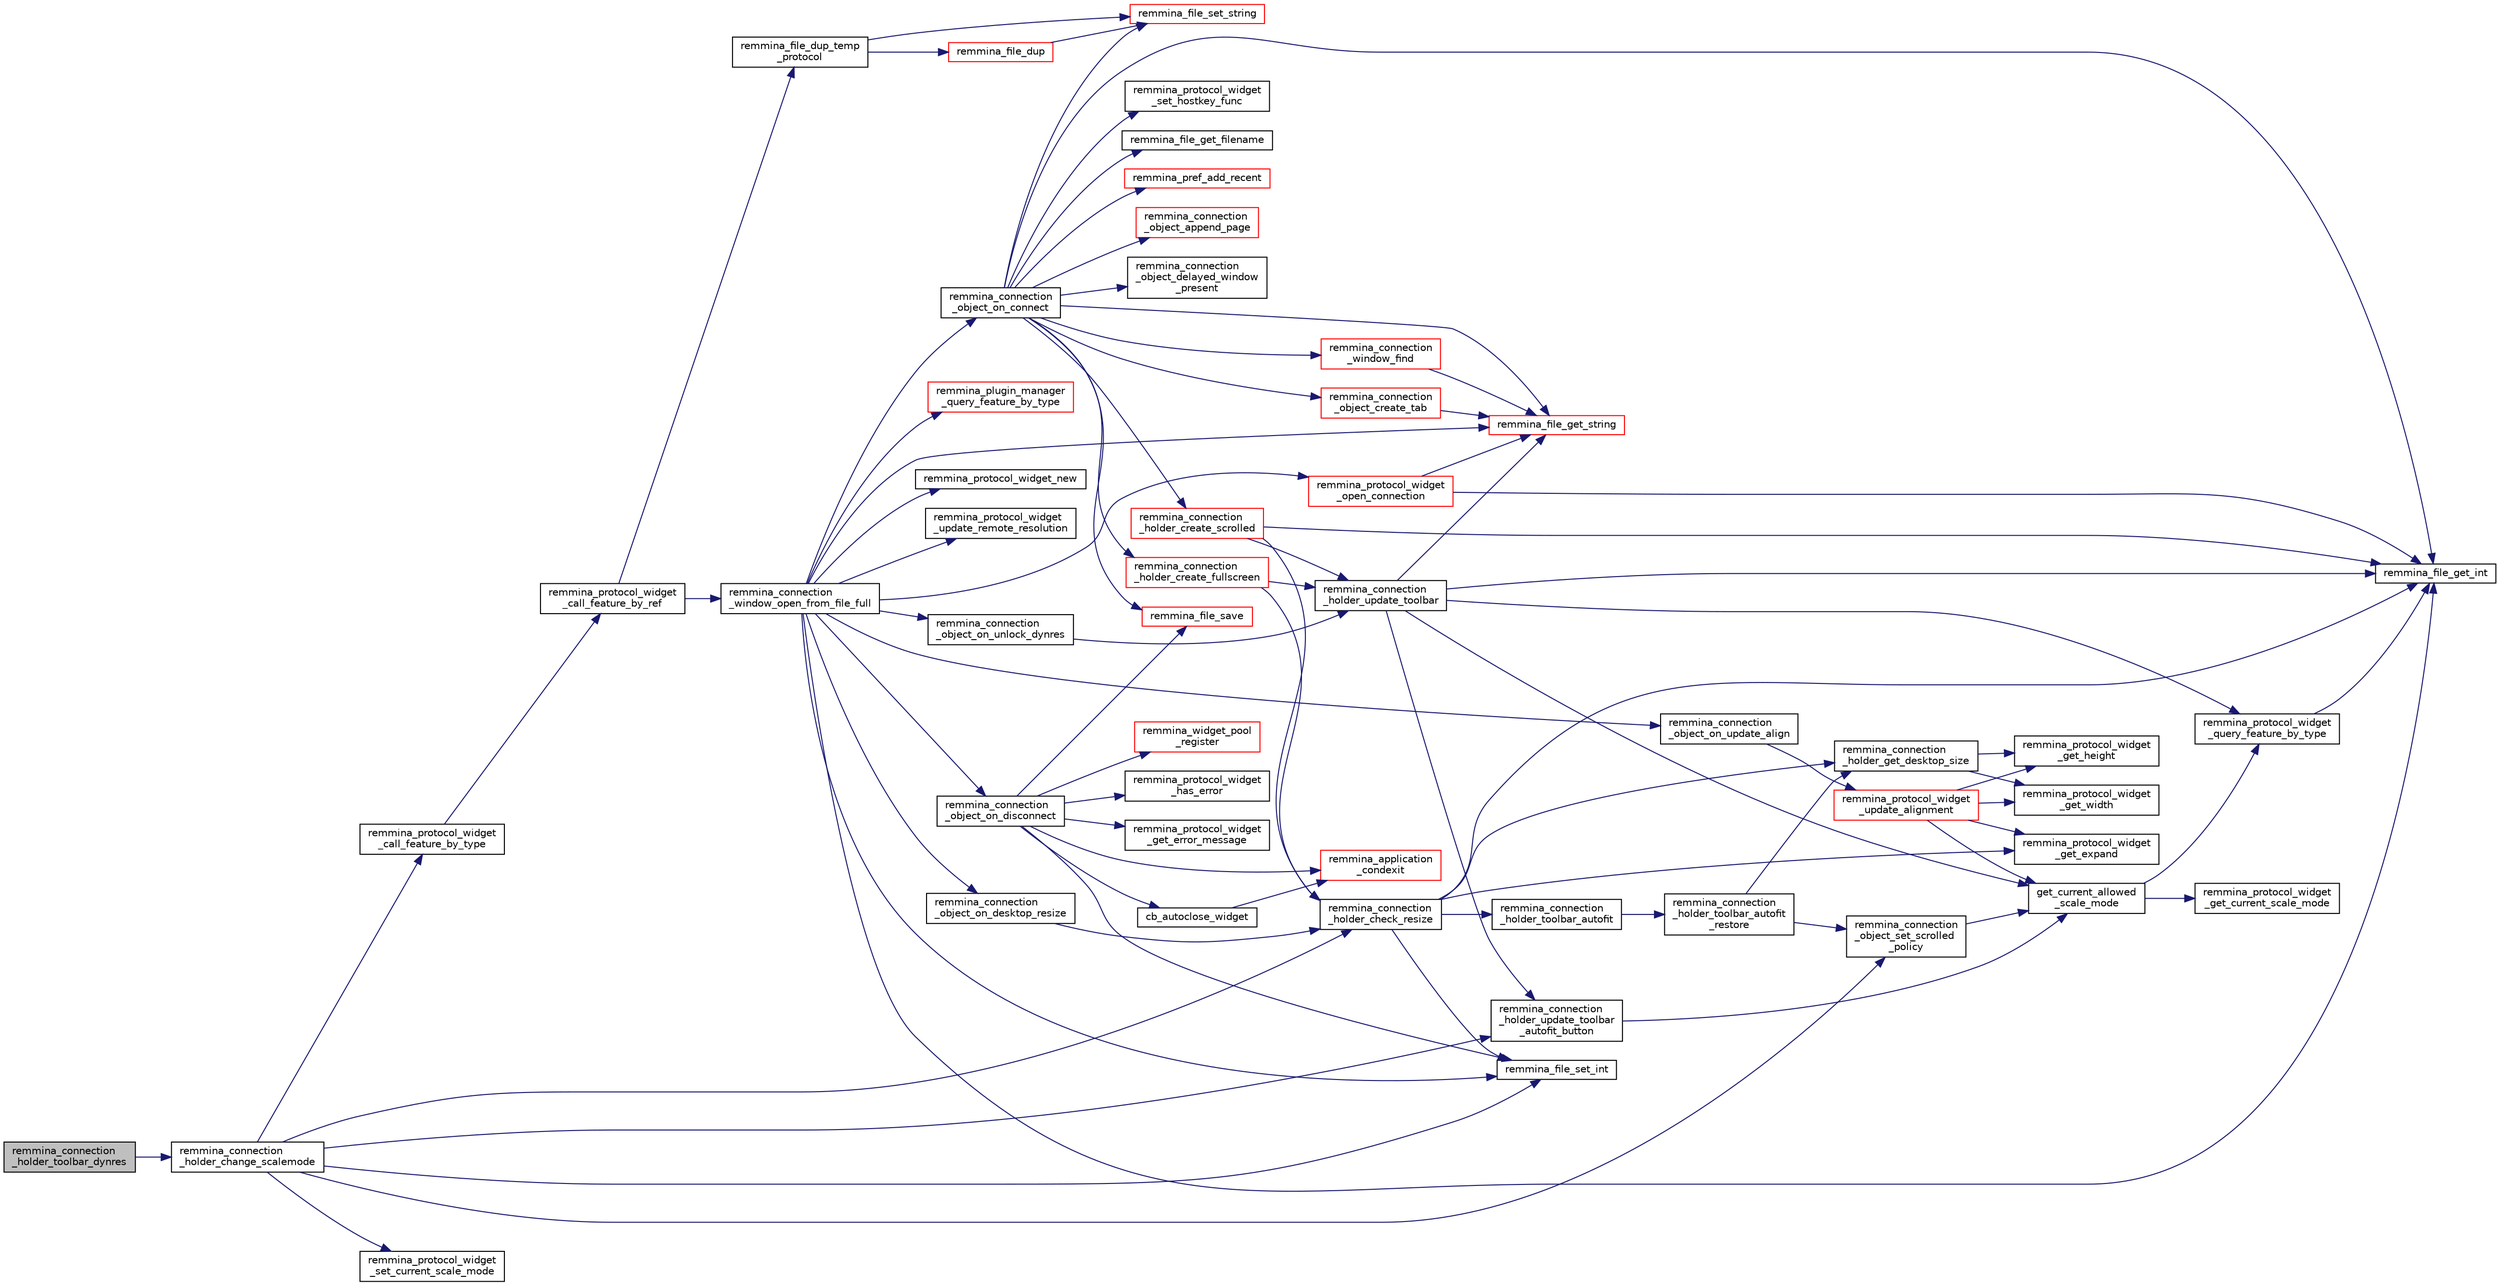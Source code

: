 digraph "remmina_connection_holder_toolbar_dynres"
{
  edge [fontname="Helvetica",fontsize="10",labelfontname="Helvetica",labelfontsize="10"];
  node [fontname="Helvetica",fontsize="10",shape=record];
  rankdir="LR";
  Node6483 [label="remmina_connection\l_holder_toolbar_dynres",height=0.2,width=0.4,color="black", fillcolor="grey75", style="filled", fontcolor="black"];
  Node6483 -> Node6484 [color="midnightblue",fontsize="10",style="solid",fontname="Helvetica"];
  Node6484 [label="remmina_connection\l_holder_change_scalemode",height=0.2,width=0.4,color="black", fillcolor="white", style="filled",URL="$remmina__connection__window_8c.html#a5565ebedf82eb9f2d54b7f447b4c930e"];
  Node6484 -> Node6485 [color="midnightblue",fontsize="10",style="solid",fontname="Helvetica"];
  Node6485 [label="remmina_file_set_int",height=0.2,width=0.4,color="black", fillcolor="white", style="filled",URL="$remmina__file_8c.html#af153b0d289ac93f6ecdaa15d5f3b9b8c"];
  Node6484 -> Node6486 [color="midnightblue",fontsize="10",style="solid",fontname="Helvetica"];
  Node6486 [label="remmina_protocol_widget\l_set_current_scale_mode",height=0.2,width=0.4,color="black", fillcolor="white", style="filled",URL="$remmina__protocol__widget_8c.html#ad6e2d00646e8268aa0e8bbe31b77db48"];
  Node6484 -> Node6487 [color="midnightblue",fontsize="10",style="solid",fontname="Helvetica"];
  Node6487 [label="remmina_connection\l_holder_update_toolbar\l_autofit_button",height=0.2,width=0.4,color="black", fillcolor="white", style="filled",URL="$remmina__connection__window_8c.html#adb407338a545724966a1c62d3bd60fb5"];
  Node6487 -> Node6488 [color="midnightblue",fontsize="10",style="solid",fontname="Helvetica"];
  Node6488 [label="get_current_allowed\l_scale_mode",height=0.2,width=0.4,color="black", fillcolor="white", style="filled",URL="$remmina__connection__window_8c.html#abbc84b2c450f62c288ff827c5d2c5cd2"];
  Node6488 -> Node6489 [color="midnightblue",fontsize="10",style="solid",fontname="Helvetica"];
  Node6489 [label="remmina_protocol_widget\l_get_current_scale_mode",height=0.2,width=0.4,color="black", fillcolor="white", style="filled",URL="$remmina__protocol__widget_8c.html#a5ec62969da54155e24edcb1d998f93f7"];
  Node6488 -> Node6490 [color="midnightblue",fontsize="10",style="solid",fontname="Helvetica"];
  Node6490 [label="remmina_protocol_widget\l_query_feature_by_type",height=0.2,width=0.4,color="black", fillcolor="white", style="filled",URL="$remmina__protocol__widget_8c.html#adbe15328275677cb38bd8c8a2d5e039d"];
  Node6490 -> Node6491 [color="midnightblue",fontsize="10",style="solid",fontname="Helvetica"];
  Node6491 [label="remmina_file_get_int",height=0.2,width=0.4,color="black", fillcolor="white", style="filled",URL="$remmina__file_8c.html#a4884356c195dcfb4ceacf641a1e74e66"];
  Node6484 -> Node6492 [color="midnightblue",fontsize="10",style="solid",fontname="Helvetica"];
  Node6492 [label="remmina_protocol_widget\l_call_feature_by_type",height=0.2,width=0.4,color="black", fillcolor="white", style="filled",URL="$remmina__protocol__widget_8c.html#a6a630e96e5b914d60d678ae8eaad4cd9"];
  Node6492 -> Node6493 [color="midnightblue",fontsize="10",style="solid",fontname="Helvetica"];
  Node6493 [label="remmina_protocol_widget\l_call_feature_by_ref",height=0.2,width=0.4,color="black", fillcolor="white", style="filled",URL="$remmina__protocol__widget_8c.html#a605b69a9aa4393024369cc5070488692"];
  Node6493 -> Node6494 [color="midnightblue",fontsize="10",style="solid",fontname="Helvetica"];
  Node6494 [label="remmina_connection\l_window_open_from_file_full",height=0.2,width=0.4,color="black", fillcolor="white", style="filled",URL="$remmina__connection__window_8c.html#adbf2b670ca3bae96a99cb0b36021a961"];
  Node6494 -> Node6495 [color="midnightblue",fontsize="10",style="solid",fontname="Helvetica"];
  Node6495 [label="remmina_protocol_widget_new",height=0.2,width=0.4,color="black", fillcolor="white", style="filled",URL="$remmina__protocol__widget_8c.html#a5c2137462d3168e90c812f1ce75a6e62"];
  Node6494 -> Node6496 [color="midnightblue",fontsize="10",style="solid",fontname="Helvetica"];
  Node6496 [label="remmina_protocol_widget\l_update_remote_resolution",height=0.2,width=0.4,color="black", fillcolor="white", style="filled",URL="$remmina__protocol__widget_8c.html#a75c70486dec7682aeccaab235e65f6a1"];
  Node6494 -> Node6491 [color="midnightblue",fontsize="10",style="solid",fontname="Helvetica"];
  Node6494 -> Node6497 [color="midnightblue",fontsize="10",style="solid",fontname="Helvetica"];
  Node6497 [label="remmina_connection\l_object_on_connect",height=0.2,width=0.4,color="black", fillcolor="white", style="filled",URL="$remmina__connection__window_8c.html#a0ad685a873ecef95ec13caba17e0c22e"];
  Node6497 -> Node6498 [color="midnightblue",fontsize="10",style="solid",fontname="Helvetica"];
  Node6498 [label="remmina_connection\l_window_find",height=0.2,width=0.4,color="red", fillcolor="white", style="filled",URL="$remmina__connection__window_8c.html#ae73329eababe2888df3ace5c2b94b410"];
  Node6498 -> Node6499 [color="midnightblue",fontsize="10",style="solid",fontname="Helvetica"];
  Node6499 [label="remmina_file_get_string",height=0.2,width=0.4,color="red", fillcolor="white", style="filled",URL="$remmina__file_8c.html#a8eb1b213d9d08c6ad13683ce05f4355e"];
  Node6497 -> Node6569 [color="midnightblue",fontsize="10",style="solid",fontname="Helvetica"];
  Node6569 [label="remmina_protocol_widget\l_set_hostkey_func",height=0.2,width=0.4,color="black", fillcolor="white", style="filled",URL="$remmina__protocol__widget_8c.html#a9e77e4da16282ef5413f57b124038bff"];
  Node6497 -> Node6541 [color="midnightblue",fontsize="10",style="solid",fontname="Helvetica"];
  Node6541 [label="remmina_file_get_filename",height=0.2,width=0.4,color="black", fillcolor="white", style="filled",URL="$remmina__file_8c.html#ad1e4f3a0f64cd98e301044b6c38a1f1d"];
  Node6497 -> Node6570 [color="midnightblue",fontsize="10",style="solid",fontname="Helvetica"];
  Node6570 [label="remmina_pref_add_recent",height=0.2,width=0.4,color="red", fillcolor="white", style="filled",URL="$remmina__pref_8c.html#ab9e75c6bf39aa93a87d421fc3d742d60"];
  Node6497 -> Node6499 [color="midnightblue",fontsize="10",style="solid",fontname="Helvetica"];
  Node6497 -> Node6505 [color="midnightblue",fontsize="10",style="solid",fontname="Helvetica"];
  Node6505 [label="remmina_file_set_string",height=0.2,width=0.4,color="red", fillcolor="white", style="filled",URL="$remmina__file_8c.html#a85ca1ca2d0bf9ef29e490c6f4527a954"];
  Node6497 -> Node6508 [color="midnightblue",fontsize="10",style="solid",fontname="Helvetica"];
  Node6508 [label="remmina_file_save",height=0.2,width=0.4,color="red", fillcolor="white", style="filled",URL="$remmina__file_8c.html#a8c893a5deec9bc446bd89cc9973416c7"];
  Node6497 -> Node6491 [color="midnightblue",fontsize="10",style="solid",fontname="Helvetica"];
  Node6497 -> Node6576 [color="midnightblue",fontsize="10",style="solid",fontname="Helvetica"];
  Node6576 [label="remmina_connection\l_holder_create_fullscreen",height=0.2,width=0.4,color="red", fillcolor="white", style="filled",URL="$remmina__connection__window_8c.html#ae67ca4d276339723c1ff87fc224eaccf"];
  Node6576 -> Node6691 [color="midnightblue",fontsize="10",style="solid",fontname="Helvetica"];
  Node6691 [label="remmina_connection\l_holder_update_toolbar",height=0.2,width=0.4,color="black", fillcolor="white", style="filled",URL="$remmina__connection__window_8c.html#a1b31d50e3792f41f4f78c1dbc1c5b27c"];
  Node6691 -> Node6487 [color="midnightblue",fontsize="10",style="solid",fontname="Helvetica"];
  Node6691 -> Node6488 [color="midnightblue",fontsize="10",style="solid",fontname="Helvetica"];
  Node6691 -> Node6491 [color="midnightblue",fontsize="10",style="solid",fontname="Helvetica"];
  Node6691 -> Node6490 [color="midnightblue",fontsize="10",style="solid",fontname="Helvetica"];
  Node6691 -> Node6499 [color="midnightblue",fontsize="10",style="solid",fontname="Helvetica"];
  Node6576 -> Node6611 [color="midnightblue",fontsize="10",style="solid",fontname="Helvetica"];
  Node6611 [label="remmina_connection\l_holder_check_resize",height=0.2,width=0.4,color="black", fillcolor="white", style="filled",URL="$remmina__connection__window_8c.html#adf48e258e535235d29c9638333488920"];
  Node6611 -> Node6612 [color="midnightblue",fontsize="10",style="solid",fontname="Helvetica"];
  Node6612 [label="remmina_connection\l_holder_get_desktop_size",height=0.2,width=0.4,color="black", fillcolor="white", style="filled",URL="$remmina__connection__window_8c.html#acf5d62eb5dda2e3a1a76c4bcbb926fb8"];
  Node6612 -> Node6613 [color="midnightblue",fontsize="10",style="solid",fontname="Helvetica"];
  Node6613 [label="remmina_protocol_widget\l_get_width",height=0.2,width=0.4,color="black", fillcolor="white", style="filled",URL="$remmina__protocol__widget_8c.html#aaf355ea7103fc57a4cbc7b815cde2995"];
  Node6612 -> Node6614 [color="midnightblue",fontsize="10",style="solid",fontname="Helvetica"];
  Node6614 [label="remmina_protocol_widget\l_get_height",height=0.2,width=0.4,color="black", fillcolor="white", style="filled",URL="$remmina__protocol__widget_8c.html#ae609b351fff17c235251b0ba7c480da5"];
  Node6611 -> Node6615 [color="midnightblue",fontsize="10",style="solid",fontname="Helvetica"];
  Node6615 [label="remmina_protocol_widget\l_get_expand",height=0.2,width=0.4,color="black", fillcolor="white", style="filled",URL="$remmina__protocol__widget_8c.html#a25bcb2ae99449624fed6f770218e3d25"];
  Node6611 -> Node6491 [color="midnightblue",fontsize="10",style="solid",fontname="Helvetica"];
  Node6611 -> Node6485 [color="midnightblue",fontsize="10",style="solid",fontname="Helvetica"];
  Node6611 -> Node6616 [color="midnightblue",fontsize="10",style="solid",fontname="Helvetica"];
  Node6616 [label="remmina_connection\l_holder_toolbar_autofit",height=0.2,width=0.4,color="black", fillcolor="white", style="filled",URL="$remmina__connection__window_8c.html#ac679e10d8be64d56ed13043dd4df7d1c"];
  Node6616 -> Node6617 [color="midnightblue",fontsize="10",style="solid",fontname="Helvetica"];
  Node6617 [label="remmina_connection\l_holder_toolbar_autofit\l_restore",height=0.2,width=0.4,color="black", fillcolor="white", style="filled",URL="$remmina__connection__window_8c.html#a92a6aa97bc751b0c096583a66351ada1"];
  Node6617 -> Node6612 [color="midnightblue",fontsize="10",style="solid",fontname="Helvetica"];
  Node6617 -> Node6618 [color="midnightblue",fontsize="10",style="solid",fontname="Helvetica"];
  Node6618 [label="remmina_connection\l_object_set_scrolled\l_policy",height=0.2,width=0.4,color="black", fillcolor="white", style="filled",URL="$remmina__connection__window_8c.html#ae80a730a48eefb689b9957c4f669a020"];
  Node6618 -> Node6488 [color="midnightblue",fontsize="10",style="solid",fontname="Helvetica"];
  Node6497 -> Node6622 [color="midnightblue",fontsize="10",style="solid",fontname="Helvetica"];
  Node6622 [label="remmina_connection\l_holder_create_scrolled",height=0.2,width=0.4,color="red", fillcolor="white", style="filled",URL="$remmina__connection__window_8c.html#a57b3656c37df65d276ddd50a16906dc7"];
  Node6622 -> Node6491 [color="midnightblue",fontsize="10",style="solid",fontname="Helvetica"];
  Node6622 -> Node6691 [color="midnightblue",fontsize="10",style="solid",fontname="Helvetica"];
  Node6622 -> Node6611 [color="midnightblue",fontsize="10",style="solid",fontname="Helvetica"];
  Node6497 -> Node6680 [color="midnightblue",fontsize="10",style="solid",fontname="Helvetica"];
  Node6680 [label="remmina_connection\l_object_create_tab",height=0.2,width=0.4,color="red", fillcolor="white", style="filled",URL="$remmina__connection__window_8c.html#a888c4dd031e9366a3284cb34351865aa"];
  Node6680 -> Node6499 [color="midnightblue",fontsize="10",style="solid",fontname="Helvetica"];
  Node6497 -> Node6682 [color="midnightblue",fontsize="10",style="solid",fontname="Helvetica"];
  Node6682 [label="remmina_connection\l_object_append_page",height=0.2,width=0.4,color="red", fillcolor="white", style="filled",URL="$remmina__connection__window_8c.html#ac06b41c974d5cfc6277f50b617a550bb"];
  Node6497 -> Node6708 [color="midnightblue",fontsize="10",style="solid",fontname="Helvetica"];
  Node6708 [label="remmina_connection\l_object_delayed_window\l_present",height=0.2,width=0.4,color="black", fillcolor="white", style="filled",URL="$remmina__connection__window_8c.html#afd1bfcfb4c203544904a85aba87d4c88"];
  Node6494 -> Node6709 [color="midnightblue",fontsize="10",style="solid",fontname="Helvetica"];
  Node6709 [label="remmina_connection\l_object_on_disconnect",height=0.2,width=0.4,color="black", fillcolor="white", style="filled",URL="$remmina__connection__window_8c.html#ad6ea67e2303625444fb4936a114e82df"];
  Node6709 -> Node6485 [color="midnightblue",fontsize="10",style="solid",fontname="Helvetica"];
  Node6709 -> Node6508 [color="midnightblue",fontsize="10",style="solid",fontname="Helvetica"];
  Node6709 -> Node6710 [color="midnightblue",fontsize="10",style="solid",fontname="Helvetica"];
  Node6710 [label="remmina_protocol_widget\l_has_error",height=0.2,width=0.4,color="black", fillcolor="white", style="filled",URL="$remmina__protocol__widget_8c.html#aab2f304822ccfd4979854ef1afd81771"];
  Node6709 -> Node6711 [color="midnightblue",fontsize="10",style="solid",fontname="Helvetica"];
  Node6711 [label="remmina_protocol_widget\l_get_error_message",height=0.2,width=0.4,color="black", fillcolor="white", style="filled",URL="$remmina__protocol__widget_8c.html#a0aa0f7d6c411f9061892848ffb558877"];
  Node6709 -> Node6712 [color="midnightblue",fontsize="10",style="solid",fontname="Helvetica"];
  Node6712 [label="cb_autoclose_widget",height=0.2,width=0.4,color="black", fillcolor="white", style="filled",URL="$remmina__connection__window_8c.html#a6d866a05da5d47a9342d4c87dbf70863"];
  Node6712 -> Node6713 [color="midnightblue",fontsize="10",style="solid",fontname="Helvetica"];
  Node6713 [label="remmina_application\l_condexit",height=0.2,width=0.4,color="red", fillcolor="white", style="filled",URL="$remmina__exec_8c.html#aaa67e07e2426828d7e7b9b30d2038d31"];
  Node6709 -> Node6734 [color="midnightblue",fontsize="10",style="solid",fontname="Helvetica"];
  Node6734 [label="remmina_widget_pool\l_register",height=0.2,width=0.4,color="red", fillcolor="white", style="filled",URL="$remmina__widget__pool_8c.html#ae3c9c9853eb5bedbfeadbfac1d495b95"];
  Node6709 -> Node6713 [color="midnightblue",fontsize="10",style="solid",fontname="Helvetica"];
  Node6494 -> Node6736 [color="midnightblue",fontsize="10",style="solid",fontname="Helvetica"];
  Node6736 [label="remmina_connection\l_object_on_desktop_resize",height=0.2,width=0.4,color="black", fillcolor="white", style="filled",URL="$remmina__connection__window_8c.html#a3bb0386b166904eb00902d08d6c959a5"];
  Node6736 -> Node6611 [color="midnightblue",fontsize="10",style="solid",fontname="Helvetica"];
  Node6494 -> Node6737 [color="midnightblue",fontsize="10",style="solid",fontname="Helvetica"];
  Node6737 [label="remmina_connection\l_object_on_update_align",height=0.2,width=0.4,color="black", fillcolor="white", style="filled",URL="$remmina__connection__window_8c.html#a0872efe4b1084b17bab7ac962920c3e9"];
  Node6737 -> Node6641 [color="midnightblue",fontsize="10",style="solid",fontname="Helvetica"];
  Node6641 [label="remmina_protocol_widget\l_update_alignment",height=0.2,width=0.4,color="red", fillcolor="white", style="filled",URL="$remmina__connection__window_8c.html#ab7dc553cbd2005feb77163cf79f48f6d"];
  Node6641 -> Node6488 [color="midnightblue",fontsize="10",style="solid",fontname="Helvetica"];
  Node6641 -> Node6615 [color="midnightblue",fontsize="10",style="solid",fontname="Helvetica"];
  Node6641 -> Node6613 [color="midnightblue",fontsize="10",style="solid",fontname="Helvetica"];
  Node6641 -> Node6614 [color="midnightblue",fontsize="10",style="solid",fontname="Helvetica"];
  Node6494 -> Node6738 [color="midnightblue",fontsize="10",style="solid",fontname="Helvetica"];
  Node6738 [label="remmina_connection\l_object_on_unlock_dynres",height=0.2,width=0.4,color="black", fillcolor="white", style="filled",URL="$remmina__connection__window_8c.html#a0cffd168e21bdd3d9469ca2e86e19c31"];
  Node6738 -> Node6691 [color="midnightblue",fontsize="10",style="solid",fontname="Helvetica"];
  Node6494 -> Node6739 [color="midnightblue",fontsize="10",style="solid",fontname="Helvetica"];
  Node6739 [label="remmina_plugin_manager\l_query_feature_by_type",height=0.2,width=0.4,color="red", fillcolor="white", style="filled",URL="$remmina__plugin__manager_8c.html#a1668951fd7067f2c405e001836855080"];
  Node6494 -> Node6499 [color="midnightblue",fontsize="10",style="solid",fontname="Helvetica"];
  Node6494 -> Node6485 [color="midnightblue",fontsize="10",style="solid",fontname="Helvetica"];
  Node6494 -> Node6740 [color="midnightblue",fontsize="10",style="solid",fontname="Helvetica"];
  Node6740 [label="remmina_protocol_widget\l_open_connection",height=0.2,width=0.4,color="red", fillcolor="white", style="filled",URL="$remmina__protocol__widget_8c.html#aeffcbd7db351d4cacd7c8ba801ea2c37"];
  Node6740 -> Node6491 [color="midnightblue",fontsize="10",style="solid",fontname="Helvetica"];
  Node6740 -> Node6499 [color="midnightblue",fontsize="10",style="solid",fontname="Helvetica"];
  Node6493 -> Node6746 [color="midnightblue",fontsize="10",style="solid",fontname="Helvetica"];
  Node6746 [label="remmina_file_dup_temp\l_protocol",height=0.2,width=0.4,color="black", fillcolor="white", style="filled",URL="$remmina__file_8c.html#a52a0986eaf54c9e606ce9cdf8bb57e60"];
  Node6746 -> Node6747 [color="midnightblue",fontsize="10",style="solid",fontname="Helvetica"];
  Node6747 [label="remmina_file_dup",height=0.2,width=0.4,color="red", fillcolor="white", style="filled",URL="$remmina__file_8c.html#a3fb992fced83e0f1c4e4e3c8d2206be5"];
  Node6747 -> Node6505 [color="midnightblue",fontsize="10",style="solid",fontname="Helvetica"];
  Node6746 -> Node6505 [color="midnightblue",fontsize="10",style="solid",fontname="Helvetica"];
  Node6484 -> Node6611 [color="midnightblue",fontsize="10",style="solid",fontname="Helvetica"];
  Node6484 -> Node6618 [color="midnightblue",fontsize="10",style="solid",fontname="Helvetica"];
}
